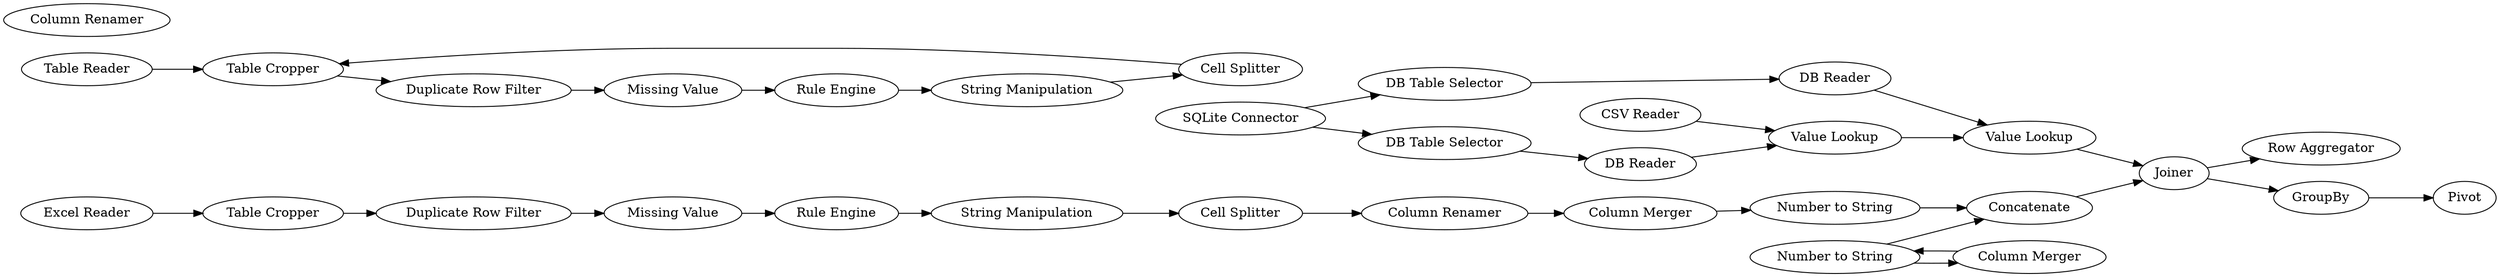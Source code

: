 digraph {
	1 [label="Excel Reader"]
	2 [label="Table Reader"]
	3 [label="CSV Reader"]
	4 [label="SQLite Connector"]
	5 [label="DB Table Selector"]
	6 [label="DB Reader"]
	7 [label="DB Table Selector"]
	8 [label="DB Reader"]
	9 [label="Table Cropper"]
	10 [label="Duplicate Row Filter"]
	11 [label="Missing Value"]
	12 [label="Rule Engine"]
	13 [label="String Manipulation"]
	14 [label="Cell Splitter"]
	15 [label="Column Merger"]
	16 [label="Number to String"]
	17 [label="Cell Splitter"]
	18 [label="Column Merger"]
	19 [label="Number to String"]
	20 [label="Table Cropper"]
	21 [label="Duplicate Row Filter"]
	22 [label="Missing Value"]
	23 [label="Rule Engine"]
	24 [label="String Manipulation"]
	25 [label="Column Renamer"]
	26 [label=Concatenate]
	27 [label="Value Lookup"]
	28 [label="Value Lookup"]
	29 [label=Joiner]
	30 [label="Column Renamer"]
	31 [label="Row Aggregator"]
	32 [label=GroupBy]
	33 [label=Pivot]
	17 -> 20
	18 -> 19
	20 -> 21
	21 -> 22
	22 -> 23
	23 -> 24
	24 -> 17
	19 -> 18
	1 -> 9
	2 -> 20
	3 -> 27
	4 -> 5
	4 -> 7
	5 -> 6
	6 -> 27
	7 -> 8
	8 -> 28
	9 -> 10
	10 -> 11
	11 -> 12
	12 -> 13
	13 -> 14
	14 -> 30
	15 -> 16
	16 -> 26
	19 -> 26
	26 -> 29
	27 -> 28
	28 -> 29
	29 -> 31
	29 -> 32
	30 -> 15
	32 -> 33
	rankdir=LR
}
